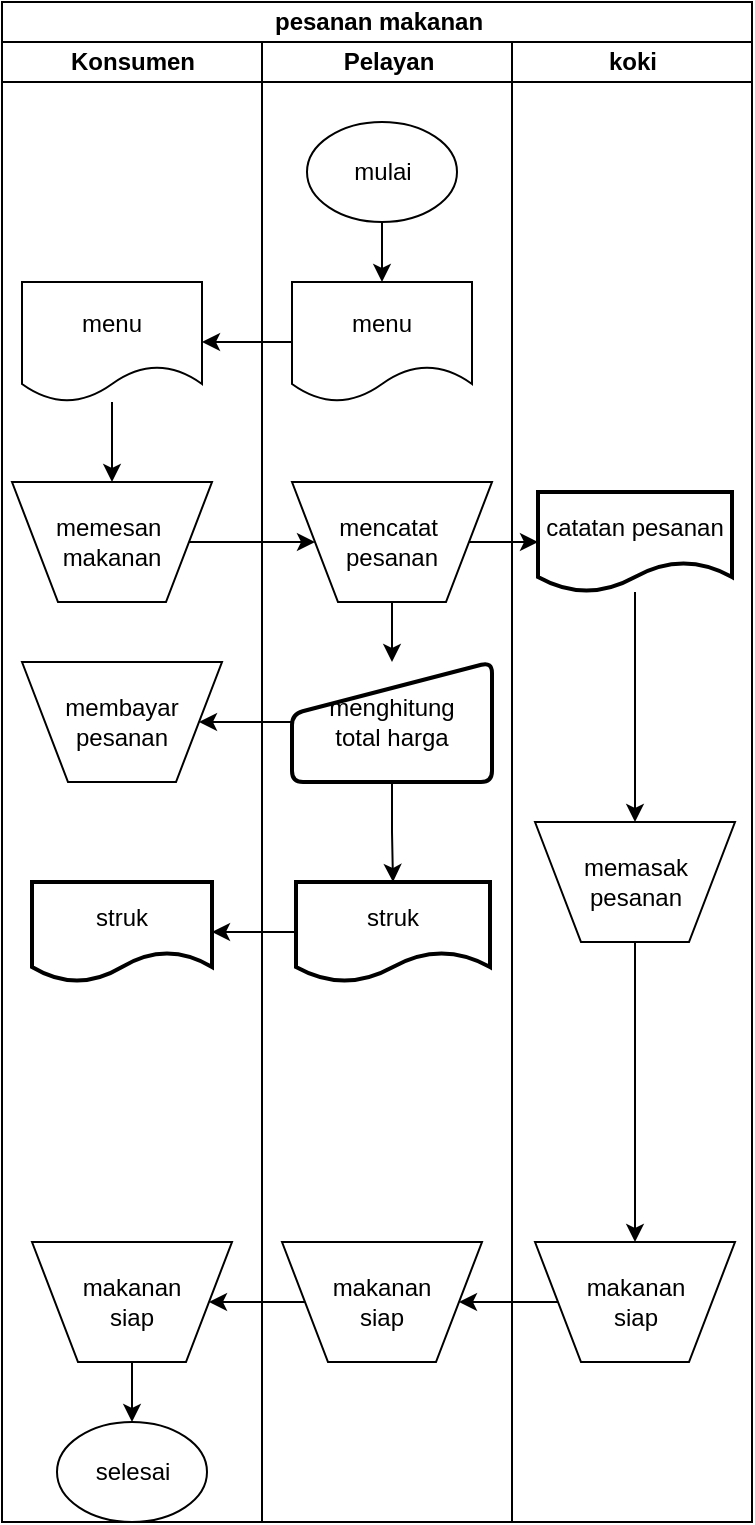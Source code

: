 <mxfile version="24.7.6">
  <diagram name="Page-1" id="EbPH72NPH-QS_WS91hhd">
    <mxGraphModel dx="830" dy="515" grid="1" gridSize="10" guides="1" tooltips="1" connect="1" arrows="1" fold="1" page="1" pageScale="1" pageWidth="850" pageHeight="1100" math="0" shadow="0">
      <root>
        <mxCell id="0" />
        <mxCell id="1" parent="0" />
        <mxCell id="r3WVHsvuP0XsaqlXkAE_-1" value="pesanan makanan" style="swimlane;childLayout=stackLayout;resizeParent=1;resizeParentMax=0;startSize=20;html=1;" parent="1" vertex="1">
          <mxGeometry x="240" y="70" width="375" height="760" as="geometry" />
        </mxCell>
        <mxCell id="r3WVHsvuP0XsaqlXkAE_-7" value="Konsumen" style="swimlane;startSize=20;html=1;" parent="r3WVHsvuP0XsaqlXkAE_-1" vertex="1">
          <mxGeometry y="20" width="130" height="740" as="geometry" />
        </mxCell>
        <mxCell id="9cLpoxYKBSwU8mDdFY53-8" value="" style="edgeStyle=orthogonalEdgeStyle;rounded=0;orthogonalLoop=1;jettySize=auto;html=1;" edge="1" parent="r3WVHsvuP0XsaqlXkAE_-7" source="9cLpoxYKBSwU8mDdFY53-5" target="9cLpoxYKBSwU8mDdFY53-7">
          <mxGeometry relative="1" as="geometry" />
        </mxCell>
        <mxCell id="9cLpoxYKBSwU8mDdFY53-5" value="menu" style="shape=document;whiteSpace=wrap;html=1;boundedLbl=1;" vertex="1" parent="r3WVHsvuP0XsaqlXkAE_-7">
          <mxGeometry x="10.0" y="120" width="90" height="60" as="geometry" />
        </mxCell>
        <mxCell id="9cLpoxYKBSwU8mDdFY53-7" value="memesan&amp;nbsp;&lt;div&gt;makanan&lt;/div&gt;" style="verticalLabelPosition=middle;verticalAlign=middle;html=1;shape=trapezoid;perimeter=trapezoidPerimeter;whiteSpace=wrap;size=0.23;arcSize=10;flipV=1;labelPosition=center;align=center;" vertex="1" parent="r3WVHsvuP0XsaqlXkAE_-7">
          <mxGeometry x="5.0" y="220" width="100" height="60" as="geometry" />
        </mxCell>
        <mxCell id="9cLpoxYKBSwU8mDdFY53-14" value="membayar&lt;div&gt;pesanan&lt;/div&gt;" style="verticalLabelPosition=middle;verticalAlign=middle;html=1;shape=trapezoid;perimeter=trapezoidPerimeter;whiteSpace=wrap;size=0.23;arcSize=10;flipV=1;labelPosition=center;align=center;" vertex="1" parent="r3WVHsvuP0XsaqlXkAE_-7">
          <mxGeometry x="10" y="310" width="100" height="60" as="geometry" />
        </mxCell>
        <mxCell id="9cLpoxYKBSwU8mDdFY53-19" value="struk" style="shape=document;whiteSpace=wrap;html=1;boundedLbl=1;strokeWidth=2;rounded=1;arcSize=11;" vertex="1" parent="r3WVHsvuP0XsaqlXkAE_-7">
          <mxGeometry x="15" y="420" width="90" height="50" as="geometry" />
        </mxCell>
        <mxCell id="9cLpoxYKBSwU8mDdFY53-34" value="" style="edgeStyle=orthogonalEdgeStyle;rounded=0;orthogonalLoop=1;jettySize=auto;html=1;" edge="1" parent="r3WVHsvuP0XsaqlXkAE_-7" source="9cLpoxYKBSwU8mDdFY53-29" target="9cLpoxYKBSwU8mDdFY53-33">
          <mxGeometry relative="1" as="geometry" />
        </mxCell>
        <mxCell id="9cLpoxYKBSwU8mDdFY53-29" value="&lt;div&gt;makanan&lt;/div&gt;&lt;div&gt;siap&lt;/div&gt;" style="verticalLabelPosition=middle;verticalAlign=middle;html=1;shape=trapezoid;perimeter=trapezoidPerimeter;whiteSpace=wrap;size=0.23;arcSize=10;flipV=1;labelPosition=center;align=center;" vertex="1" parent="r3WVHsvuP0XsaqlXkAE_-7">
          <mxGeometry x="15" y="600" width="100" height="60" as="geometry" />
        </mxCell>
        <mxCell id="9cLpoxYKBSwU8mDdFY53-33" value="selesai" style="ellipse;whiteSpace=wrap;html=1;" vertex="1" parent="r3WVHsvuP0XsaqlXkAE_-7">
          <mxGeometry x="27.5" y="690" width="75" height="50" as="geometry" />
        </mxCell>
        <mxCell id="r3WVHsvuP0XsaqlXkAE_-6" value="Pelayan" style="swimlane;startSize=20;html=1;" parent="r3WVHsvuP0XsaqlXkAE_-1" vertex="1">
          <mxGeometry x="130" y="20" width="125" height="740" as="geometry" />
        </mxCell>
        <mxCell id="9cLpoxYKBSwU8mDdFY53-1" value="menu" style="shape=document;whiteSpace=wrap;html=1;boundedLbl=1;" vertex="1" parent="r3WVHsvuP0XsaqlXkAE_-6">
          <mxGeometry x="15.0" y="120" width="90" height="60" as="geometry" />
        </mxCell>
        <mxCell id="9cLpoxYKBSwU8mDdFY53-4" value="" style="edgeStyle=orthogonalEdgeStyle;rounded=0;orthogonalLoop=1;jettySize=auto;html=1;" edge="1" parent="r3WVHsvuP0XsaqlXkAE_-6" source="9cLpoxYKBSwU8mDdFY53-3" target="9cLpoxYKBSwU8mDdFY53-1">
          <mxGeometry relative="1" as="geometry" />
        </mxCell>
        <mxCell id="9cLpoxYKBSwU8mDdFY53-3" value="mulai" style="ellipse;whiteSpace=wrap;html=1;" vertex="1" parent="r3WVHsvuP0XsaqlXkAE_-6">
          <mxGeometry x="22.5" y="40" width="75" height="50" as="geometry" />
        </mxCell>
        <mxCell id="9cLpoxYKBSwU8mDdFY53-15" value="" style="edgeStyle=orthogonalEdgeStyle;rounded=0;orthogonalLoop=1;jettySize=auto;html=1;" edge="1" parent="r3WVHsvuP0XsaqlXkAE_-6" source="9cLpoxYKBSwU8mDdFY53-9" target="9cLpoxYKBSwU8mDdFY53-12">
          <mxGeometry relative="1" as="geometry" />
        </mxCell>
        <mxCell id="9cLpoxYKBSwU8mDdFY53-9" value="mencatat&amp;nbsp;&lt;div&gt;pesanan&lt;/div&gt;" style="verticalLabelPosition=middle;verticalAlign=middle;html=1;shape=trapezoid;perimeter=trapezoidPerimeter;whiteSpace=wrap;size=0.23;arcSize=10;flipV=1;labelPosition=center;align=center;" vertex="1" parent="r3WVHsvuP0XsaqlXkAE_-6">
          <mxGeometry x="15.0" y="220" width="100" height="60" as="geometry" />
        </mxCell>
        <mxCell id="9cLpoxYKBSwU8mDdFY53-18" value="" style="edgeStyle=orthogonalEdgeStyle;rounded=0;orthogonalLoop=1;jettySize=auto;html=1;" edge="1" parent="r3WVHsvuP0XsaqlXkAE_-6" source="9cLpoxYKBSwU8mDdFY53-12" target="9cLpoxYKBSwU8mDdFY53-17">
          <mxGeometry relative="1" as="geometry" />
        </mxCell>
        <mxCell id="9cLpoxYKBSwU8mDdFY53-12" value="menghitung&lt;div&gt;total harga&lt;/div&gt;" style="html=1;strokeWidth=2;shape=manualInput;whiteSpace=wrap;rounded=1;size=26;arcSize=11;" vertex="1" parent="r3WVHsvuP0XsaqlXkAE_-6">
          <mxGeometry x="15" y="310" width="100" height="60" as="geometry" />
        </mxCell>
        <mxCell id="9cLpoxYKBSwU8mDdFY53-17" value="struk" style="shape=document;whiteSpace=wrap;html=1;boundedLbl=1;strokeWidth=2;rounded=1;arcSize=11;" vertex="1" parent="r3WVHsvuP0XsaqlXkAE_-6">
          <mxGeometry x="17" y="420" width="97" height="50" as="geometry" />
        </mxCell>
        <mxCell id="9cLpoxYKBSwU8mDdFY53-28" value="&lt;div&gt;makanan&lt;/div&gt;&lt;div&gt;siap&lt;/div&gt;" style="verticalLabelPosition=middle;verticalAlign=middle;html=1;shape=trapezoid;perimeter=trapezoidPerimeter;whiteSpace=wrap;size=0.23;arcSize=10;flipV=1;labelPosition=center;align=center;" vertex="1" parent="r3WVHsvuP0XsaqlXkAE_-6">
          <mxGeometry x="10" y="600" width="100" height="60" as="geometry" />
        </mxCell>
        <mxCell id="r3WVHsvuP0XsaqlXkAE_-2" value="koki" style="swimlane;startSize=20;html=1;" parent="r3WVHsvuP0XsaqlXkAE_-1" vertex="1">
          <mxGeometry x="255" y="20" width="120" height="740" as="geometry" />
        </mxCell>
        <mxCell id="9cLpoxYKBSwU8mDdFY53-24" value="" style="edgeStyle=orthogonalEdgeStyle;rounded=0;orthogonalLoop=1;jettySize=auto;html=1;" edge="1" parent="r3WVHsvuP0XsaqlXkAE_-2" source="9cLpoxYKBSwU8mDdFY53-21" target="9cLpoxYKBSwU8mDdFY53-23">
          <mxGeometry relative="1" as="geometry" />
        </mxCell>
        <mxCell id="9cLpoxYKBSwU8mDdFY53-21" value="catatan pesanan" style="shape=document;whiteSpace=wrap;html=1;boundedLbl=1;strokeWidth=2;rounded=1;arcSize=11;" vertex="1" parent="r3WVHsvuP0XsaqlXkAE_-2">
          <mxGeometry x="13" y="225" width="97" height="50" as="geometry" />
        </mxCell>
        <mxCell id="9cLpoxYKBSwU8mDdFY53-27" value="" style="edgeStyle=orthogonalEdgeStyle;rounded=0;orthogonalLoop=1;jettySize=auto;html=1;" edge="1" parent="r3WVHsvuP0XsaqlXkAE_-2" source="9cLpoxYKBSwU8mDdFY53-23" target="9cLpoxYKBSwU8mDdFY53-26">
          <mxGeometry relative="1" as="geometry" />
        </mxCell>
        <mxCell id="9cLpoxYKBSwU8mDdFY53-23" value="memasak&lt;div&gt;pesanan&lt;/div&gt;" style="verticalLabelPosition=middle;verticalAlign=middle;html=1;shape=trapezoid;perimeter=trapezoidPerimeter;whiteSpace=wrap;size=0.23;arcSize=10;flipV=1;labelPosition=center;align=center;" vertex="1" parent="r3WVHsvuP0XsaqlXkAE_-2">
          <mxGeometry x="11.5" y="390" width="100" height="60" as="geometry" />
        </mxCell>
        <mxCell id="9cLpoxYKBSwU8mDdFY53-26" value="&lt;div&gt;makanan&lt;/div&gt;&lt;div&gt;siap&lt;/div&gt;" style="verticalLabelPosition=middle;verticalAlign=middle;html=1;shape=trapezoid;perimeter=trapezoidPerimeter;whiteSpace=wrap;size=0.23;arcSize=10;flipV=1;labelPosition=center;align=center;" vertex="1" parent="r3WVHsvuP0XsaqlXkAE_-2">
          <mxGeometry x="11.5" y="600" width="100" height="60" as="geometry" />
        </mxCell>
        <mxCell id="9cLpoxYKBSwU8mDdFY53-6" value="" style="edgeStyle=orthogonalEdgeStyle;rounded=0;orthogonalLoop=1;jettySize=auto;html=1;" edge="1" parent="r3WVHsvuP0XsaqlXkAE_-1" source="9cLpoxYKBSwU8mDdFY53-1" target="9cLpoxYKBSwU8mDdFY53-5">
          <mxGeometry relative="1" as="geometry" />
        </mxCell>
        <mxCell id="9cLpoxYKBSwU8mDdFY53-10" value="" style="edgeStyle=orthogonalEdgeStyle;rounded=0;orthogonalLoop=1;jettySize=auto;html=1;" edge="1" parent="r3WVHsvuP0XsaqlXkAE_-1" source="9cLpoxYKBSwU8mDdFY53-7" target="9cLpoxYKBSwU8mDdFY53-9">
          <mxGeometry relative="1" as="geometry" />
        </mxCell>
        <mxCell id="9cLpoxYKBSwU8mDdFY53-20" value="" style="edgeStyle=orthogonalEdgeStyle;rounded=0;orthogonalLoop=1;jettySize=auto;html=1;" edge="1" parent="r3WVHsvuP0XsaqlXkAE_-1" source="9cLpoxYKBSwU8mDdFY53-17" target="9cLpoxYKBSwU8mDdFY53-19">
          <mxGeometry relative="1" as="geometry" />
        </mxCell>
        <mxCell id="9cLpoxYKBSwU8mDdFY53-30" value="" style="edgeStyle=orthogonalEdgeStyle;rounded=0;orthogonalLoop=1;jettySize=auto;html=1;" edge="1" parent="r3WVHsvuP0XsaqlXkAE_-1" source="9cLpoxYKBSwU8mDdFY53-26" target="9cLpoxYKBSwU8mDdFY53-28">
          <mxGeometry relative="1" as="geometry" />
        </mxCell>
        <mxCell id="9cLpoxYKBSwU8mDdFY53-31" value="" style="edgeStyle=orthogonalEdgeStyle;rounded=0;orthogonalLoop=1;jettySize=auto;html=1;" edge="1" parent="r3WVHsvuP0XsaqlXkAE_-1" source="9cLpoxYKBSwU8mDdFY53-28" target="9cLpoxYKBSwU8mDdFY53-29">
          <mxGeometry relative="1" as="geometry" />
        </mxCell>
        <mxCell id="9cLpoxYKBSwU8mDdFY53-32" value="" style="edgeStyle=orthogonalEdgeStyle;rounded=0;orthogonalLoop=1;jettySize=auto;html=1;" edge="1" parent="r3WVHsvuP0XsaqlXkAE_-1" source="9cLpoxYKBSwU8mDdFY53-9" target="9cLpoxYKBSwU8mDdFY53-21">
          <mxGeometry relative="1" as="geometry" />
        </mxCell>
        <mxCell id="9cLpoxYKBSwU8mDdFY53-35" value="" style="edgeStyle=orthogonalEdgeStyle;rounded=0;orthogonalLoop=1;jettySize=auto;html=1;" edge="1" parent="r3WVHsvuP0XsaqlXkAE_-1" source="9cLpoxYKBSwU8mDdFY53-12" target="9cLpoxYKBSwU8mDdFY53-14">
          <mxGeometry relative="1" as="geometry" />
        </mxCell>
      </root>
    </mxGraphModel>
  </diagram>
</mxfile>
